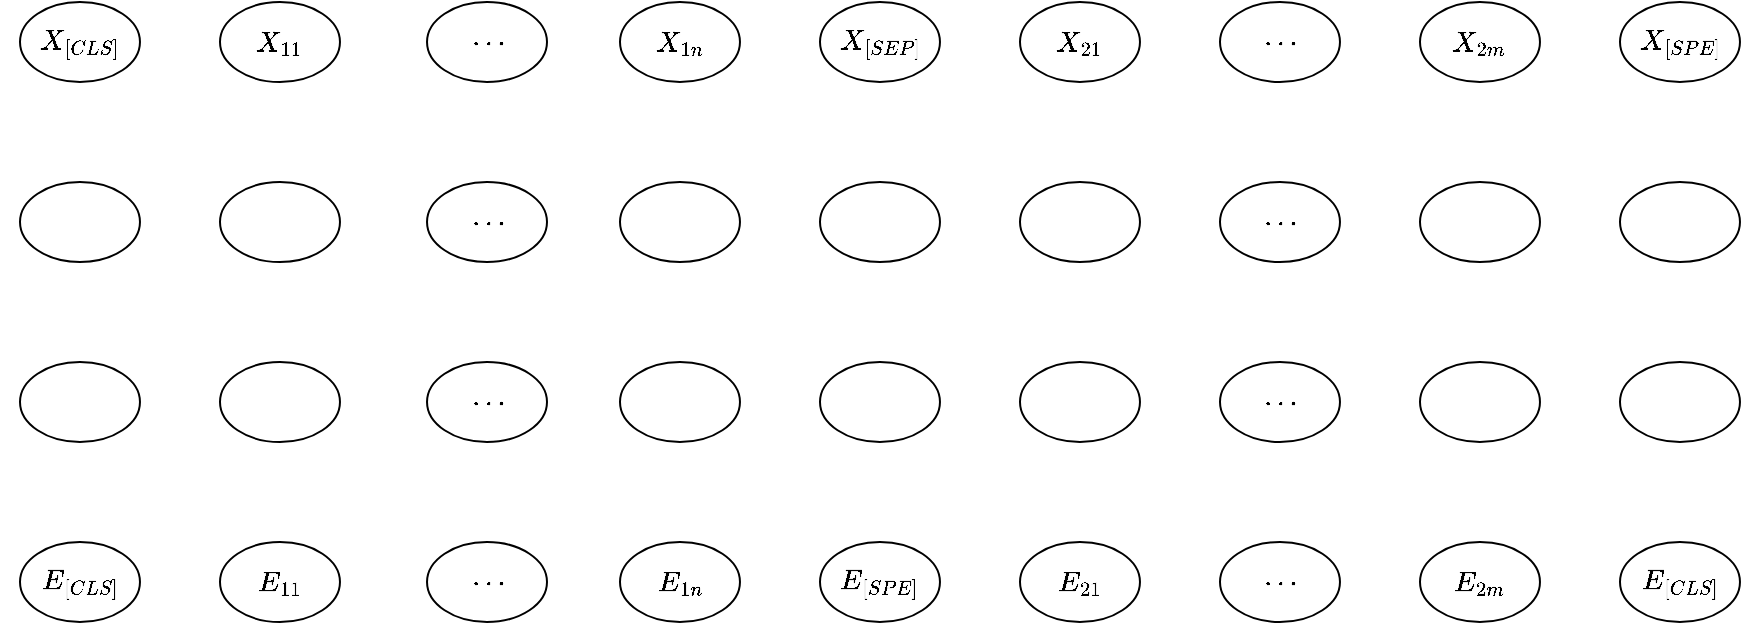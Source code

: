 <mxfile version="26.0.11">
  <diagram name="第 1 页" id="mq4zw9lHJs-0IcFxHJk9">
    <mxGraphModel dx="952" dy="623" grid="1" gridSize="10" guides="1" tooltips="1" connect="1" arrows="1" fold="1" page="1" pageScale="1" pageWidth="827" pageHeight="1169" math="1" shadow="0">
      <root>
        <mxCell id="0" />
        <mxCell id="1" parent="0" />
        <mxCell id="-tx0It79HoAxkITkTDKW-4" value="$$E_{[CLS]}$$" style="ellipse;whiteSpace=wrap;html=1;aspect=fixed;" vertex="1" parent="1">
          <mxGeometry x="140" y="510" width="59.99" height="40" as="geometry" />
        </mxCell>
        <mxCell id="-tx0It79HoAxkITkTDKW-5" value="$$E_{11}$$" style="ellipse;whiteSpace=wrap;html=1;aspect=fixed;" vertex="1" parent="1">
          <mxGeometry x="240" y="510" width="59.99" height="40" as="geometry" />
        </mxCell>
        <mxCell id="-tx0It79HoAxkITkTDKW-6" value="$$\cdots$$" style="ellipse;whiteSpace=wrap;html=1;aspect=fixed;" vertex="1" parent="1">
          <mxGeometry x="343.51" y="510" width="59.99" height="40" as="geometry" />
        </mxCell>
        <mxCell id="-tx0It79HoAxkITkTDKW-7" value="$$E_{1n}$$" style="ellipse;whiteSpace=wrap;html=1;aspect=fixed;" vertex="1" parent="1">
          <mxGeometry x="440" y="510" width="59.99" height="40" as="geometry" />
        </mxCell>
        <mxCell id="-tx0It79HoAxkITkTDKW-8" value="$$E_{[SPE]}$$" style="ellipse;whiteSpace=wrap;html=1;aspect=fixed;" vertex="1" parent="1">
          <mxGeometry x="540" y="510" width="59.99" height="40" as="geometry" />
        </mxCell>
        <mxCell id="-tx0It79HoAxkITkTDKW-9" value="$$E_{21}$$" style="ellipse;whiteSpace=wrap;html=1;aspect=fixed;" vertex="1" parent="1">
          <mxGeometry x="640" y="510" width="59.99" height="40" as="geometry" />
        </mxCell>
        <mxCell id="-tx0It79HoAxkITkTDKW-10" value="$$\cdots$$" style="ellipse;whiteSpace=wrap;html=1;aspect=fixed;" vertex="1" parent="1">
          <mxGeometry x="740" y="510" width="59.99" height="40" as="geometry" />
        </mxCell>
        <mxCell id="-tx0It79HoAxkITkTDKW-11" value="$$E_{2m}$$" style="ellipse;whiteSpace=wrap;html=1;aspect=fixed;" vertex="1" parent="1">
          <mxGeometry x="840" y="510" width="59.99" height="40" as="geometry" />
        </mxCell>
        <mxCell id="-tx0It79HoAxkITkTDKW-12" value="$$E_{[CLS]}$$" style="ellipse;whiteSpace=wrap;html=1;aspect=fixed;" vertex="1" parent="1">
          <mxGeometry x="940" y="510" width="59.99" height="40" as="geometry" />
        </mxCell>
        <mxCell id="-tx0It79HoAxkITkTDKW-13" value="" style="ellipse;whiteSpace=wrap;html=1;aspect=fixed;" vertex="1" parent="1">
          <mxGeometry x="140" y="420" width="59.99" height="40" as="geometry" />
        </mxCell>
        <mxCell id="-tx0It79HoAxkITkTDKW-14" value="" style="ellipse;whiteSpace=wrap;html=1;aspect=fixed;" vertex="1" parent="1">
          <mxGeometry x="240" y="420" width="59.99" height="40" as="geometry" />
        </mxCell>
        <mxCell id="-tx0It79HoAxkITkTDKW-15" value="$$\cdots$$" style="ellipse;whiteSpace=wrap;html=1;aspect=fixed;" vertex="1" parent="1">
          <mxGeometry x="343.51" y="420" width="59.99" height="40" as="geometry" />
        </mxCell>
        <mxCell id="-tx0It79HoAxkITkTDKW-16" value="" style="ellipse;whiteSpace=wrap;html=1;aspect=fixed;" vertex="1" parent="1">
          <mxGeometry x="440" y="420" width="59.99" height="40" as="geometry" />
        </mxCell>
        <mxCell id="-tx0It79HoAxkITkTDKW-17" value="" style="ellipse;whiteSpace=wrap;html=1;aspect=fixed;" vertex="1" parent="1">
          <mxGeometry x="540" y="420" width="59.99" height="40" as="geometry" />
        </mxCell>
        <mxCell id="-tx0It79HoAxkITkTDKW-18" value="" style="ellipse;whiteSpace=wrap;html=1;aspect=fixed;" vertex="1" parent="1">
          <mxGeometry x="640" y="420" width="59.99" height="40" as="geometry" />
        </mxCell>
        <mxCell id="-tx0It79HoAxkITkTDKW-19" value="$$\cdots$$" style="ellipse;whiteSpace=wrap;html=1;aspect=fixed;" vertex="1" parent="1">
          <mxGeometry x="740" y="420" width="59.99" height="40" as="geometry" />
        </mxCell>
        <mxCell id="-tx0It79HoAxkITkTDKW-20" value="" style="ellipse;whiteSpace=wrap;html=1;aspect=fixed;" vertex="1" parent="1">
          <mxGeometry x="840" y="420" width="59.99" height="40" as="geometry" />
        </mxCell>
        <mxCell id="-tx0It79HoAxkITkTDKW-21" value="" style="ellipse;whiteSpace=wrap;html=1;aspect=fixed;" vertex="1" parent="1">
          <mxGeometry x="940" y="420" width="59.99" height="40" as="geometry" />
        </mxCell>
        <mxCell id="-tx0It79HoAxkITkTDKW-22" value="" style="ellipse;whiteSpace=wrap;html=1;aspect=fixed;" vertex="1" parent="1">
          <mxGeometry x="140" y="330" width="59.99" height="40" as="geometry" />
        </mxCell>
        <mxCell id="-tx0It79HoAxkITkTDKW-23" value="" style="ellipse;whiteSpace=wrap;html=1;aspect=fixed;" vertex="1" parent="1">
          <mxGeometry x="240" y="330" width="59.99" height="40" as="geometry" />
        </mxCell>
        <mxCell id="-tx0It79HoAxkITkTDKW-24" value="$$\cdots$$" style="ellipse;whiteSpace=wrap;html=1;aspect=fixed;" vertex="1" parent="1">
          <mxGeometry x="343.51" y="330" width="59.99" height="40" as="geometry" />
        </mxCell>
        <mxCell id="-tx0It79HoAxkITkTDKW-25" value="" style="ellipse;whiteSpace=wrap;html=1;aspect=fixed;" vertex="1" parent="1">
          <mxGeometry x="440" y="330" width="59.99" height="40" as="geometry" />
        </mxCell>
        <mxCell id="-tx0It79HoAxkITkTDKW-26" value="" style="ellipse;whiteSpace=wrap;html=1;aspect=fixed;" vertex="1" parent="1">
          <mxGeometry x="540" y="330" width="59.99" height="40" as="geometry" />
        </mxCell>
        <mxCell id="-tx0It79HoAxkITkTDKW-27" value="" style="ellipse;whiteSpace=wrap;html=1;aspect=fixed;" vertex="1" parent="1">
          <mxGeometry x="640" y="330" width="59.99" height="40" as="geometry" />
        </mxCell>
        <mxCell id="-tx0It79HoAxkITkTDKW-28" value="$$\cdots$$" style="ellipse;whiteSpace=wrap;html=1;aspect=fixed;" vertex="1" parent="1">
          <mxGeometry x="740" y="330" width="59.99" height="40" as="geometry" />
        </mxCell>
        <mxCell id="-tx0It79HoAxkITkTDKW-29" value="" style="ellipse;whiteSpace=wrap;html=1;aspect=fixed;" vertex="1" parent="1">
          <mxGeometry x="840" y="330" width="59.99" height="40" as="geometry" />
        </mxCell>
        <mxCell id="-tx0It79HoAxkITkTDKW-30" value="" style="ellipse;whiteSpace=wrap;html=1;aspect=fixed;" vertex="1" parent="1">
          <mxGeometry x="940" y="330" width="59.99" height="40" as="geometry" />
        </mxCell>
        <mxCell id="-tx0It79HoAxkITkTDKW-31" value="$$X_{[CLS]}$$" style="ellipse;whiteSpace=wrap;html=1;aspect=fixed;" vertex="1" parent="1">
          <mxGeometry x="140" y="240" width="59.99" height="40" as="geometry" />
        </mxCell>
        <mxCell id="-tx0It79HoAxkITkTDKW-32" value="$$X_{11}$$" style="ellipse;whiteSpace=wrap;html=1;aspect=fixed;" vertex="1" parent="1">
          <mxGeometry x="240" y="240" width="59.99" height="40" as="geometry" />
        </mxCell>
        <mxCell id="-tx0It79HoAxkITkTDKW-33" value="$$\cdots$$" style="ellipse;whiteSpace=wrap;html=1;aspect=fixed;" vertex="1" parent="1">
          <mxGeometry x="343.51" y="240" width="59.99" height="40" as="geometry" />
        </mxCell>
        <mxCell id="-tx0It79HoAxkITkTDKW-34" value="$$X_{1n}$$" style="ellipse;whiteSpace=wrap;html=1;aspect=fixed;" vertex="1" parent="1">
          <mxGeometry x="440" y="240" width="59.99" height="40" as="geometry" />
        </mxCell>
        <mxCell id="-tx0It79HoAxkITkTDKW-35" value="$$X_{[SEP]}$$" style="ellipse;whiteSpace=wrap;html=1;aspect=fixed;" vertex="1" parent="1">
          <mxGeometry x="540" y="240" width="59.99" height="40" as="geometry" />
        </mxCell>
        <mxCell id="-tx0It79HoAxkITkTDKW-36" value="$$X_{21}$$" style="ellipse;whiteSpace=wrap;html=1;aspect=fixed;" vertex="1" parent="1">
          <mxGeometry x="640" y="240" width="59.99" height="40" as="geometry" />
        </mxCell>
        <mxCell id="-tx0It79HoAxkITkTDKW-37" value="$$\cdots$$" style="ellipse;whiteSpace=wrap;html=1;aspect=fixed;" vertex="1" parent="1">
          <mxGeometry x="740" y="240" width="59.99" height="40" as="geometry" />
        </mxCell>
        <mxCell id="-tx0It79HoAxkITkTDKW-38" value="$$X_{2m}$$" style="ellipse;whiteSpace=wrap;html=1;aspect=fixed;" vertex="1" parent="1">
          <mxGeometry x="840" y="240" width="59.99" height="40" as="geometry" />
        </mxCell>
        <mxCell id="-tx0It79HoAxkITkTDKW-39" value="$$X_{[SPE]}$$" style="ellipse;whiteSpace=wrap;html=1;aspect=fixed;" vertex="1" parent="1">
          <mxGeometry x="940" y="240" width="59.99" height="40" as="geometry" />
        </mxCell>
      </root>
    </mxGraphModel>
  </diagram>
</mxfile>
